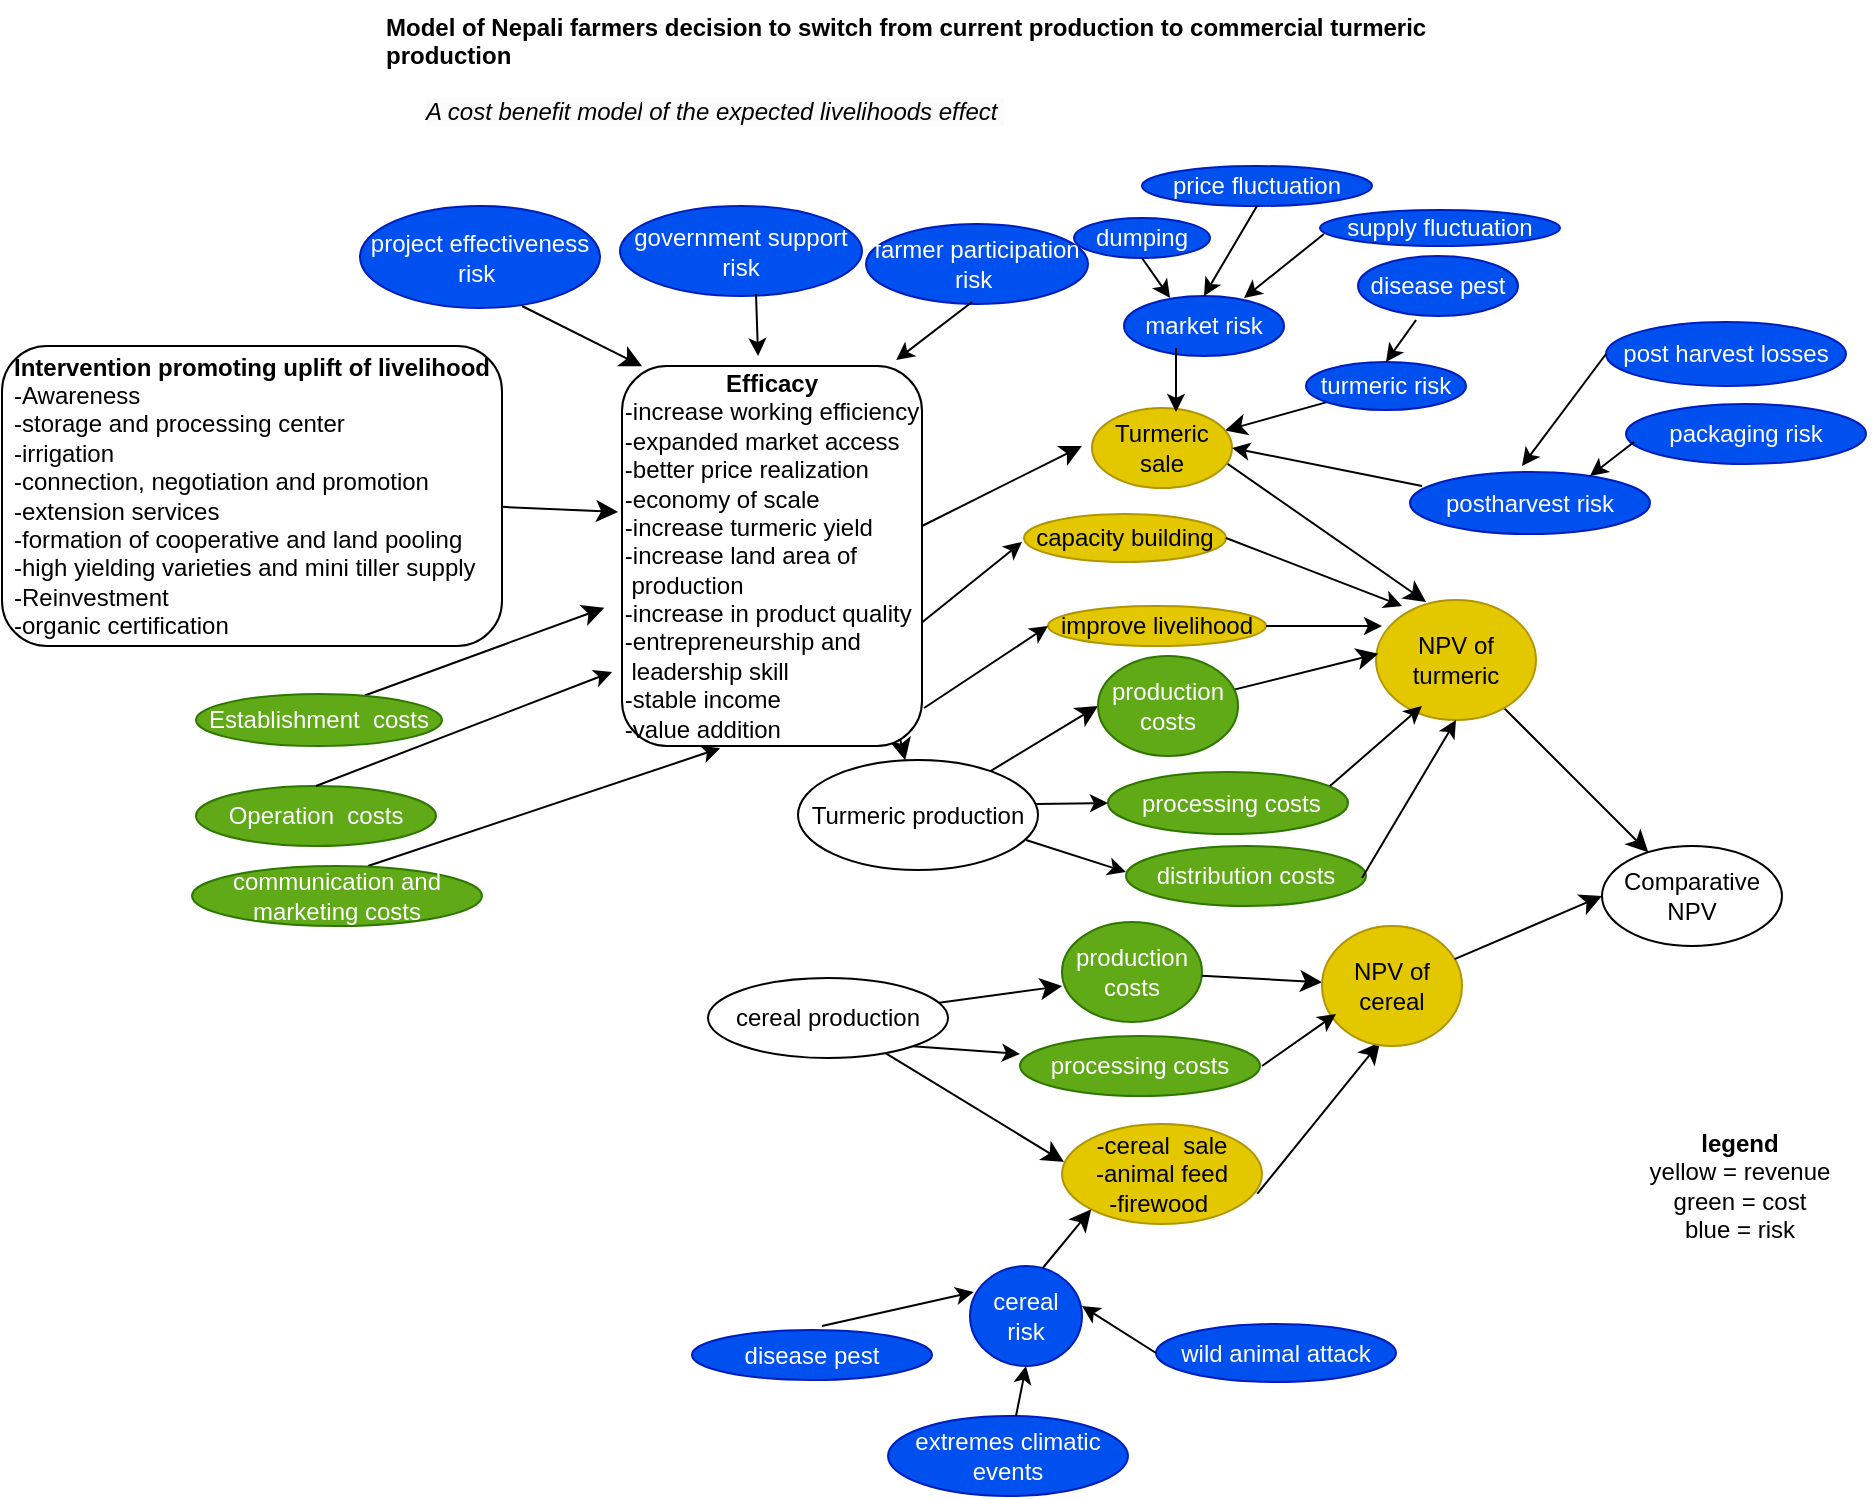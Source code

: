 <mxfile version="22.1.5" type="github">
  <diagram name="Page-1" id="2a216829-ef6e-dabb-86c1-c78162f3ba2b">
    <mxGraphModel dx="954" dy="544" grid="1" gridSize="10" guides="1" tooltips="1" connect="1" arrows="1" fold="1" page="1" pageScale="1" pageWidth="850" pageHeight="1100" background="none" math="0" shadow="0">
      <root>
        <mxCell id="0" />
        <mxCell id="1" parent="0" />
        <mxCell id="vRBI4vWx7eo8pq1-qWPK-19" style="edgeStyle=none;curved=1;rounded=0;orthogonalLoop=1;jettySize=auto;html=1;entryX=0.01;entryY=0.38;entryDx=0;entryDy=0;fontSize=12;startSize=8;endSize=8;strokeWidth=1;entryPerimeter=0;" parent="1" source="vRBI4vWx7eo8pq1-qWPK-1" target="vRBI4vWx7eo8pq1-qWPK-9" edge="1">
          <mxGeometry relative="1" as="geometry" />
        </mxCell>
        <mxCell id="vRBI4vWx7eo8pq1-qWPK-1" value="cereal production" style="ellipse;whiteSpace=wrap;html=1;fontSize=12;strokeWidth=1;" parent="1" vertex="1">
          <mxGeometry x="1113" y="506" width="120" height="40" as="geometry" />
        </mxCell>
        <mxCell id="vRBI4vWx7eo8pq1-qWPK-2" value="Model of Nepali farmers decision to switch from current production to commercial turmeric production" style="text;whiteSpace=wrap;fontSize=12;fontStyle=1;strokeWidth=1;" parent="1" vertex="1">
          <mxGeometry x="950" y="17" width="560" height="60" as="geometry" />
        </mxCell>
        <mxCell id="vRBI4vWx7eo8pq1-qWPK-3" value="&lt;span style=&quot;color: rgb(0, 0, 0); font-family: Helvetica; font-size: 12px; font-style: italic; font-variant-ligatures: normal; font-variant-caps: normal; letter-spacing: normal; orphans: 2; text-align: left; text-indent: 0px; text-transform: none; widows: 2; word-spacing: 0px; -webkit-text-stroke-width: 0px; background-color: rgb(251, 251, 251); text-decoration-thickness: initial; float: none; display: inline !important;&quot;&gt;A cost benefit model&lt;/span&gt;&lt;span style=&quot;color: rgb(0, 0, 0); font-family: Helvetica; font-size: 12px; font-style: italic; font-variant-ligatures: normal; font-variant-caps: normal; letter-spacing: normal; orphans: 2; text-align: left; text-indent: 0px; text-transform: none; widows: 2; word-spacing: 0px; -webkit-text-stroke-width: 0px; background-color: rgb(251, 251, 251); text-decoration-thickness: initial; float: none; display: inline !important;&quot;&gt;&amp;nbsp;of the expected livelihoods effect&amp;nbsp;&lt;/span&gt;" style="text;whiteSpace=wrap;html=1;fontSize=12;fontStyle=0;strokeWidth=1;" parent="1" vertex="1">
          <mxGeometry x="970" y="59" width="450" height="40" as="geometry" />
        </mxCell>
        <mxCell id="vRBI4vWx7eo8pq1-qWPK-20" style="edgeStyle=none;curved=1;rounded=0;orthogonalLoop=1;jettySize=auto;html=1;fontSize=12;startSize=8;endSize=8;strokeWidth=1;exitX=1;exitY=0.5;exitDx=0;exitDy=0;" parent="1" edge="1">
          <mxGeometry relative="1" as="geometry">
            <mxPoint x="1220" y="280" as="sourcePoint" />
            <mxPoint x="1300" y="240" as="targetPoint" />
          </mxGeometry>
        </mxCell>
        <mxCell id="vRBI4vWx7eo8pq1-qWPK-27" style="edgeStyle=none;curved=1;rounded=0;orthogonalLoop=1;jettySize=auto;html=1;entryX=0;entryY=0.5;entryDx=0;entryDy=0;fontSize=12;startSize=8;endSize=8;strokeWidth=1;" parent="1" source="vRBI4vWx7eo8pq1-qWPK-4" target="vRBI4vWx7eo8pq1-qWPK-10" edge="1">
          <mxGeometry relative="1" as="geometry" />
        </mxCell>
        <mxCell id="vRBI4vWx7eo8pq1-qWPK-4" value="Turmeric production" style="ellipse;whiteSpace=wrap;html=1;fontSize=12;strokeWidth=1;" parent="1" vertex="1">
          <mxGeometry x="1158" y="397" width="120" height="55" as="geometry" />
        </mxCell>
        <mxCell id="vRBI4vWx7eo8pq1-qWPK-30" style="edgeStyle=none;curved=1;rounded=0;orthogonalLoop=1;jettySize=auto;html=1;fontSize=12;startSize=8;endSize=8;strokeWidth=1;" parent="1" source="vRBI4vWx7eo8pq1-qWPK-5" target="vRBI4vWx7eo8pq1-qWPK-28" edge="1">
          <mxGeometry relative="1" as="geometry" />
        </mxCell>
        <mxCell id="vRBI4vWx7eo8pq1-qWPK-5" value="NPV of turmeric" style="ellipse;whiteSpace=wrap;html=1;fontSize=12;strokeWidth=1;fillColor=#e3c800;fontColor=#000000;strokeColor=#B09500;" parent="1" vertex="1">
          <mxGeometry x="1447" y="317" width="80" height="60" as="geometry" />
        </mxCell>
        <mxCell id="vRBI4vWx7eo8pq1-qWPK-6" value="production&lt;br&gt;costs" style="ellipse;whiteSpace=wrap;html=1;fontSize=12;strokeWidth=1;labelBackgroundColor=none;fillColor=#60a917;fontColor=#ffffff;strokeColor=#2D7600;" parent="1" vertex="1">
          <mxGeometry x="1290" y="478" width="70" height="50" as="geometry" />
        </mxCell>
        <mxCell id="vRBI4vWx7eo8pq1-qWPK-21" style="edgeStyle=none;curved=1;rounded=0;orthogonalLoop=1;jettySize=auto;html=1;fontSize=12;startSize=8;endSize=8;entryX=-0.012;entryY=0.456;entryDx=0;entryDy=0;strokeWidth=1;entryPerimeter=0;" parent="1" source="3mBVgCStBCej63vjiRxV-12" edge="1">
          <mxGeometry relative="1" as="geometry">
            <mxPoint x="1014" y="274" as="sourcePoint" />
            <mxPoint x="1068.08" y="272.96" as="targetPoint" />
          </mxGeometry>
        </mxCell>
        <mxCell id="vRBI4vWx7eo8pq1-qWPK-8" value="cereal risk" style="ellipse;whiteSpace=wrap;html=1;fontSize=12;strokeWidth=1;labelBackgroundColor=none;fillColor=#0050ef;fontColor=#ffffff;strokeColor=#001DBC;" parent="1" vertex="1">
          <mxGeometry x="1244" y="650" width="56" height="50" as="geometry" />
        </mxCell>
        <mxCell id="vRBI4vWx7eo8pq1-qWPK-24" style="edgeStyle=none;curved=1;rounded=0;orthogonalLoop=1;jettySize=auto;html=1;fontSize=12;startSize=8;endSize=8;entryX=0.386;entryY=0.967;entryDx=0;entryDy=0;strokeWidth=1;entryPerimeter=0;" parent="1" edge="1">
          <mxGeometry relative="1" as="geometry">
            <mxPoint x="1387.578" y="613.996" as="sourcePoint" />
            <mxPoint x="1449.02" y="538.02" as="targetPoint" />
          </mxGeometry>
        </mxCell>
        <mxCell id="vRBI4vWx7eo8pq1-qWPK-9" value="-cereal &amp;nbsp;sale&lt;br&gt;-animal feed&lt;br&gt;-firewood&amp;nbsp;" style="ellipse;whiteSpace=wrap;html=1;fontSize=12;strokeWidth=1;labelBorderColor=none;labelBackgroundColor=none;fillColor=#e3c800;fontColor=#000000;strokeColor=#B09500;" parent="1" vertex="1">
          <mxGeometry x="1290" y="579" width="100" height="50" as="geometry" />
        </mxCell>
        <mxCell id="vRBI4vWx7eo8pq1-qWPK-16" style="edgeStyle=none;curved=1;rounded=0;orthogonalLoop=1;jettySize=auto;html=1;fontSize=12;startSize=8;endSize=8;entryX=0.015;entryY=0.447;entryDx=0;entryDy=0;entryPerimeter=0;strokeWidth=1;" parent="1" source="vRBI4vWx7eo8pq1-qWPK-10" target="vRBI4vWx7eo8pq1-qWPK-5" edge="1">
          <mxGeometry relative="1" as="geometry" />
        </mxCell>
        <mxCell id="vRBI4vWx7eo8pq1-qWPK-10" value="production costs" style="ellipse;whiteSpace=wrap;html=1;fontSize=12;strokeWidth=1;labelBackgroundColor=none;fillColor=#60a917;fontColor=#ffffff;strokeColor=#2D7600;" parent="1" vertex="1">
          <mxGeometry x="1308" y="345" width="70" height="50" as="geometry" />
        </mxCell>
        <mxCell id="vRBI4vWx7eo8pq1-qWPK-15" style="edgeStyle=none;curved=1;rounded=0;orthogonalLoop=1;jettySize=auto;html=1;fontSize=12;startSize=8;endSize=8;strokeWidth=1;" parent="1" source="vRBI4vWx7eo8pq1-qWPK-11" target="vRBI4vWx7eo8pq1-qWPK-12" edge="1">
          <mxGeometry relative="1" as="geometry" />
        </mxCell>
        <mxCell id="vRBI4vWx7eo8pq1-qWPK-11" value="turmeric risk" style="ellipse;whiteSpace=wrap;html=1;fontSize=12;strokeWidth=1;labelBackgroundColor=none;fillColor=#0050ef;fontColor=#ffffff;strokeColor=#001DBC;" parent="1" vertex="1">
          <mxGeometry x="1412" y="198" width="80" height="24" as="geometry" />
        </mxCell>
        <mxCell id="vRBI4vWx7eo8pq1-qWPK-23" style="edgeStyle=none;curved=1;rounded=0;orthogonalLoop=1;jettySize=auto;html=1;entryX=0.313;entryY=0.017;entryDx=0;entryDy=0;fontSize=12;startSize=8;endSize=8;strokeWidth=1;entryPerimeter=0;" parent="1" target="vRBI4vWx7eo8pq1-qWPK-5" edge="1">
          <mxGeometry relative="1" as="geometry">
            <Array as="points" />
            <mxPoint x="1360" y="240" as="sourcePoint" />
            <mxPoint x="1445" y="361" as="targetPoint" />
          </mxGeometry>
        </mxCell>
        <mxCell id="vRBI4vWx7eo8pq1-qWPK-12" value="&lt;font style=&quot;font-size: 12px;&quot;&gt;Turmeric sale&lt;/font&gt;" style="ellipse;whiteSpace=wrap;html=1;fontSize=12;strokeWidth=1;labelBackgroundColor=none;fillColor=#e3c800;fontColor=#000000;strokeColor=#B09500;" parent="1" vertex="1">
          <mxGeometry x="1305" y="221" width="70" height="40" as="geometry" />
        </mxCell>
        <mxCell id="vRBI4vWx7eo8pq1-qWPK-13" value="" style="endArrow=classic;html=1;rounded=0;fontSize=12;startSize=8;endSize=8;curved=1;exitX=0.65;exitY=0.02;exitDx=0;exitDy=0;entryX=0;entryY=1;entryDx=0;entryDy=0;strokeWidth=1;exitPerimeter=0;" parent="1" source="vRBI4vWx7eo8pq1-qWPK-8" target="vRBI4vWx7eo8pq1-qWPK-9" edge="1">
          <mxGeometry width="50" height="50" relative="1" as="geometry">
            <mxPoint x="1320" y="460" as="sourcePoint" />
            <mxPoint x="1370" y="410" as="targetPoint" />
          </mxGeometry>
        </mxCell>
        <mxCell id="vRBI4vWx7eo8pq1-qWPK-17" style="edgeStyle=none;curved=1;rounded=0;orthogonalLoop=1;jettySize=auto;html=1;entryX=0;entryY=0.5;entryDx=0;entryDy=0;fontSize=12;startSize=8;endSize=8;strokeWidth=1;" parent="1" source="vRBI4vWx7eo8pq1-qWPK-4" target="vRBI4vWx7eo8pq1-qWPK-4" edge="1">
          <mxGeometry relative="1" as="geometry" />
        </mxCell>
        <mxCell id="vRBI4vWx7eo8pq1-qWPK-25" style="edgeStyle=none;curved=1;rounded=0;orthogonalLoop=1;jettySize=auto;html=1;fontSize=12;startSize=8;endSize=8;strokeWidth=1;" parent="1" source="vRBI4vWx7eo8pq1-qWPK-1" edge="1">
          <mxGeometry relative="1" as="geometry">
            <mxPoint x="1290" y="510" as="targetPoint" />
          </mxGeometry>
        </mxCell>
        <mxCell id="vRBI4vWx7eo8pq1-qWPK-26" style="edgeStyle=none;curved=1;rounded=0;orthogonalLoop=1;jettySize=auto;html=1;fontSize=12;startSize=8;endSize=8;strokeWidth=1;" parent="1" source="vRBI4vWx7eo8pq1-qWPK-6" target="vRBI4vWx7eo8pq1-qWPK-29" edge="1">
          <mxGeometry relative="1" as="geometry" />
        </mxCell>
        <mxCell id="vRBI4vWx7eo8pq1-qWPK-28" value="Comparative NPV" style="ellipse;whiteSpace=wrap;html=1;fontSize=12;strokeWidth=1;" parent="1" vertex="1">
          <mxGeometry x="1560" y="440" width="90" height="50" as="geometry" />
        </mxCell>
        <mxCell id="vRBI4vWx7eo8pq1-qWPK-29" value="NPV of cereal" style="ellipse;whiteSpace=wrap;html=1;fontSize=12;strokeWidth=1;fillColor=#e3c800;fontColor=#000000;strokeColor=#B09500;" parent="1" vertex="1">
          <mxGeometry x="1420" y="480" width="70" height="60" as="geometry" />
        </mxCell>
        <mxCell id="vRBI4vWx7eo8pq1-qWPK-31" style="edgeStyle=none;curved=1;rounded=0;orthogonalLoop=1;jettySize=auto;html=1;entryX=0;entryY=0.5;entryDx=0;entryDy=0;fontSize=12;startSize=8;endSize=8;strokeWidth=1;" parent="1" source="vRBI4vWx7eo8pq1-qWPK-29" target="vRBI4vWx7eo8pq1-qWPK-28" edge="1">
          <mxGeometry relative="1" as="geometry" />
        </mxCell>
        <mxCell id="vRBI4vWx7eo8pq1-qWPK-36" style="edgeStyle=none;curved=1;rounded=0;orthogonalLoop=1;jettySize=auto;html=1;fontSize=12;startSize=8;endSize=8;exitX=0.686;exitY=0.028;exitDx=0;exitDy=0;exitPerimeter=0;entryX=0.092;entryY=0.85;entryDx=0;entryDy=0;entryPerimeter=0;strokeWidth=1;" parent="1" source="vRBI4vWx7eo8pq1-qWPK-32" edge="1">
          <mxGeometry relative="1" as="geometry">
            <mxPoint x="1069.595" y="396.069" as="sourcePoint" />
            <mxPoint x="1061.16" y="320.9" as="targetPoint" />
          </mxGeometry>
        </mxCell>
        <mxCell id="vRBI4vWx7eo8pq1-qWPK-32" value="Establishment &amp;nbsp;costs" style="ellipse;whiteSpace=wrap;html=1;fontSize=12;strokeWidth=1;labelBackgroundColor=none;fillColor=#60a917;fontColor=#ffffff;strokeColor=#2D7600;" parent="1" vertex="1">
          <mxGeometry x="857" y="364" width="123" height="26" as="geometry" />
        </mxCell>
        <mxCell id="vRBI4vWx7eo8pq1-qWPK-35" style="edgeStyle=none;curved=1;rounded=0;orthogonalLoop=1;jettySize=auto;html=1;fontSize=12;startSize=8;endSize=8;strokeWidth=1;entryX=0.044;entryY=-0.012;entryDx=0;entryDy=0;entryPerimeter=0;" parent="1" edge="1">
          <mxGeometry relative="1" as="geometry">
            <mxPoint x="1080.04" y="200.08" as="targetPoint" />
            <mxPoint x="1020" y="170" as="sourcePoint" />
            <Array as="points" />
          </mxGeometry>
        </mxCell>
        <mxCell id="vRBI4vWx7eo8pq1-qWPK-33" value="&lt;font style=&quot;font-size: 12px;&quot;&gt;project effectiveness risk&amp;nbsp;&lt;/font&gt;" style="ellipse;whiteSpace=wrap;html=1;fontSize=12;strokeWidth=1;labelBackgroundColor=none;fillColor=#0050ef;fontColor=#ffffff;strokeColor=#001DBC;" parent="1" vertex="1">
          <mxGeometry x="939" y="120" width="120" height="51" as="geometry" />
        </mxCell>
        <mxCell id="vRBI4vWx7eo8pq1-qWPK-37" style="edgeStyle=none;curved=1;rounded=0;orthogonalLoop=1;jettySize=auto;html=1;fontSize=12;startSize=8;endSize=8;strokeWidth=1;" parent="1" target="vRBI4vWx7eo8pq1-qWPK-4" edge="1">
          <mxGeometry relative="1" as="geometry">
            <mxPoint x="1197.621" y="338.517" as="sourcePoint" />
          </mxGeometry>
        </mxCell>
        <mxCell id="uogwHpAnP_BisiqHKify-1" value="government support risk" style="ellipse;whiteSpace=wrap;html=1;strokeWidth=1;fontSize=12;labelBackgroundColor=none;fillColor=#0050ef;fontColor=#ffffff;strokeColor=#001DBC;" parent="1" vertex="1">
          <mxGeometry x="1069" y="120" width="121" height="45" as="geometry" />
        </mxCell>
        <mxCell id="uogwHpAnP_BisiqHKify-2" value="farmer participation risk&amp;nbsp;" style="ellipse;whiteSpace=wrap;html=1;strokeWidth=1;fontSize=12;labelBackgroundColor=none;fillColor=#0050ef;fontColor=#ffffff;strokeColor=#001DBC;" parent="1" vertex="1">
          <mxGeometry x="1192" y="129" width="111" height="40" as="geometry" />
        </mxCell>
        <mxCell id="uogwHpAnP_BisiqHKify-8" value="" style="endArrow=classic;html=1;rounded=0;strokeWidth=1;fontSize=12;entryX=0.888;entryY=-0.006;entryDx=0;entryDy=0;entryPerimeter=0;" parent="1" edge="1">
          <mxGeometry width="50" height="50" relative="1" as="geometry">
            <mxPoint x="1245" y="168" as="sourcePoint" />
            <mxPoint x="1207.08" y="197.04" as="targetPoint" />
          </mxGeometry>
        </mxCell>
        <mxCell id="uogwHpAnP_BisiqHKify-9" value="" style="endArrow=classic;html=1;rounded=0;exitX=0.45;exitY=1;exitDx=0;exitDy=0;exitPerimeter=0;strokeWidth=1;fontSize=12;entryX=0.319;entryY=-0.006;entryDx=0;entryDy=0;entryPerimeter=0;" parent="1" edge="1">
          <mxGeometry width="50" height="50" relative="1" as="geometry">
            <mxPoint x="1137" y="164" as="sourcePoint" />
            <mxPoint x="1138.04" y="195.04" as="targetPoint" />
          </mxGeometry>
        </mxCell>
        <mxCell id="uogwHpAnP_BisiqHKify-11" value="Operation &amp;nbsp;costs" style="ellipse;whiteSpace=wrap;html=1;strokeWidth=1;fontSize=12;labelBackgroundColor=none;fillColor=#60a917;fontColor=#ffffff;strokeColor=#2D7600;" parent="1" vertex="1">
          <mxGeometry x="857" y="410" width="120" height="30" as="geometry" />
        </mxCell>
        <mxCell id="uogwHpAnP_BisiqHKify-12" value="" style="endArrow=classic;html=1;rounded=0;entryX=-0.031;entryY=0.956;entryDx=0;entryDy=0;exitX=0.5;exitY=0;exitDx=0;exitDy=0;entryPerimeter=0;strokeWidth=1;fontSize=12;" parent="1" source="uogwHpAnP_BisiqHKify-11" edge="1">
          <mxGeometry width="50" height="50" relative="1" as="geometry">
            <mxPoint x="929" y="415" as="sourcePoint" />
            <mxPoint x="1065.04" y="352.96" as="targetPoint" />
          </mxGeometry>
        </mxCell>
        <mxCell id="uogwHpAnP_BisiqHKify-15" value="&lt;b&gt;legend&lt;/b&gt;&lt;br&gt;yellow = revenue&lt;br&gt;green = cost&lt;br&gt;blue = risk" style="text;html=1;strokeColor=none;fillColor=none;align=center;verticalAlign=middle;whiteSpace=wrap;rounded=0;" parent="1" vertex="1">
          <mxGeometry x="1564" y="570" width="130" height="80" as="geometry" />
        </mxCell>
        <mxCell id="uogwHpAnP_BisiqHKify-18" value="capacity building" style="ellipse;whiteSpace=wrap;html=1;labelBackgroundColor=none;fillColor=#e3c800;fontColor=#000000;strokeColor=#B09500;" parent="1" vertex="1">
          <mxGeometry x="1271" y="274" width="101" height="24" as="geometry" />
        </mxCell>
        <mxCell id="jcfnbemzlC5SRqMQ-uL4-1" value="" style="endArrow=classic;html=1;rounded=0;exitX=0.607;exitY=0;exitDx=0;exitDy=0;exitPerimeter=0;entryX=0.327;entryY=1.006;entryDx=0;entryDy=0;entryPerimeter=0;" parent="1" source="jcfnbemzlC5SRqMQ-uL4-3" target="I3U8tqW1mATDwWrFV4v6-10" edge="1">
          <mxGeometry width="50" height="50" relative="1" as="geometry">
            <mxPoint x="1124" y="377" as="sourcePoint" />
            <mxPoint x="1129.04" y="362.08" as="targetPoint" />
          </mxGeometry>
        </mxCell>
        <mxCell id="jcfnbemzlC5SRqMQ-uL4-3" value="communication and marketing costs" style="ellipse;whiteSpace=wrap;html=1;fillColor=#60a917;fontColor=#ffffff;strokeColor=#2D7600;" parent="1" vertex="1">
          <mxGeometry x="855" y="450" width="145" height="30" as="geometry" />
        </mxCell>
        <mxCell id="jcfnbemzlC5SRqMQ-uL4-4" value="post harvest losses" style="ellipse;whiteSpace=wrap;html=1;fillColor=#0050ef;fontColor=#ffffff;strokeColor=#001DBC;" parent="1" vertex="1">
          <mxGeometry x="1562" y="178" width="120" height="32" as="geometry" />
        </mxCell>
        <mxCell id="jcfnbemzlC5SRqMQ-uL4-5" value="" style="endArrow=classic;html=1;rounded=0;entryX=1;entryY=0.5;entryDx=0;entryDy=0;" parent="1" target="vRBI4vWx7eo8pq1-qWPK-12" edge="1">
          <mxGeometry width="50" height="50" relative="1" as="geometry">
            <mxPoint x="1470" y="260" as="sourcePoint" />
            <mxPoint x="1500" y="240" as="targetPoint" />
          </mxGeometry>
        </mxCell>
        <mxCell id="3mBVgCStBCej63vjiRxV-3" value="improve livelihood" style="ellipse;whiteSpace=wrap;html=1;fillColor=#e3c800;fontColor=#000000;strokeColor=#B09500;" parent="1" vertex="1">
          <mxGeometry x="1283" y="320" width="109" height="20" as="geometry" />
        </mxCell>
        <mxCell id="3mBVgCStBCej63vjiRxV-6" value="" style="endArrow=classic;html=1;rounded=0;entryX=0;entryY=0.5;entryDx=0;entryDy=0;exitX=1.007;exitY=0.9;exitDx=0;exitDy=0;exitPerimeter=0;" parent="1" source="I3U8tqW1mATDwWrFV4v6-10" target="3mBVgCStBCej63vjiRxV-3" edge="1">
          <mxGeometry width="50" height="50" relative="1" as="geometry">
            <mxPoint x="1230" y="350" as="sourcePoint" />
            <mxPoint x="1230" y="310" as="targetPoint" />
          </mxGeometry>
        </mxCell>
        <mxCell id="3mBVgCStBCej63vjiRxV-8" value="" style="endArrow=classic;html=1;rounded=0;entryX=0;entryY=0.5;entryDx=0;entryDy=0;" parent="1" edge="1">
          <mxGeometry width="50" height="50" relative="1" as="geometry">
            <mxPoint x="1219" y="329" as="sourcePoint" />
            <mxPoint x="1270" y="288" as="targetPoint" />
          </mxGeometry>
        </mxCell>
        <mxCell id="3mBVgCStBCej63vjiRxV-9" value="" style="endArrow=classic;html=1;rounded=0;exitX=1;exitY=0.5;exitDx=0;exitDy=0;" parent="1" source="3mBVgCStBCej63vjiRxV-3" edge="1">
          <mxGeometry width="50" height="50" relative="1" as="geometry">
            <mxPoint x="1381" y="359" as="sourcePoint" />
            <mxPoint x="1450" y="330" as="targetPoint" />
          </mxGeometry>
        </mxCell>
        <mxCell id="3mBVgCStBCej63vjiRxV-10" value="" style="endArrow=classic;html=1;rounded=0;exitX=1;exitY=0.5;exitDx=0;exitDy=0;entryX=0.163;entryY=0.05;entryDx=0;entryDy=0;entryPerimeter=0;" parent="1" source="uogwHpAnP_BisiqHKify-18" target="vRBI4vWx7eo8pq1-qWPK-5" edge="1">
          <mxGeometry width="50" height="50" relative="1" as="geometry">
            <mxPoint x="1402" y="307" as="sourcePoint" />
            <mxPoint x="1452" y="257" as="targetPoint" />
          </mxGeometry>
        </mxCell>
        <mxCell id="3mBVgCStBCej63vjiRxV-12" value="&lt;b&gt;Intervention promoting uplift of livelihood&lt;/b&gt;&lt;br&gt;&lt;div style=&quot;text-align: justify;&quot;&gt;-Awareness&lt;/div&gt;&lt;div style=&quot;text-align: justify;&quot;&gt;-storage and processing center&lt;/div&gt;&lt;div style=&quot;text-align: justify;&quot;&gt;-irrigation&lt;/div&gt;&lt;div style=&quot;text-align: justify;&quot;&gt;-connection, negotiation and promotion&lt;/div&gt;&lt;div style=&quot;text-align: justify;&quot;&gt;-extension services&lt;/div&gt;&lt;div style=&quot;text-align: justify;&quot;&gt;-formation of cooperative and land pooling&amp;nbsp;&lt;/div&gt;&lt;div style=&quot;text-align: justify;&quot;&gt;-high yielding varieties and mini tiller supply&lt;/div&gt;&lt;div style=&quot;text-align: justify;&quot;&gt;-Reinvestment&lt;/div&gt;&lt;div style=&quot;text-align: justify;&quot;&gt;-organic certification&lt;/div&gt;" style="rounded=1;whiteSpace=wrap;html=1;" parent="1" vertex="1">
          <mxGeometry x="760" y="190" width="250" height="150" as="geometry" />
        </mxCell>
        <mxCell id="I3U8tqW1mATDwWrFV4v6-3" value="market risk" style="ellipse;whiteSpace=wrap;html=1;labelBackgroundColor=none;fillColor=#0050ef;fontColor=#ffffff;strokeColor=#001DBC;" parent="1" vertex="1">
          <mxGeometry x="1321" y="165" width="80" height="30" as="geometry" />
        </mxCell>
        <mxCell id="I3U8tqW1mATDwWrFV4v6-4" value="" style="endArrow=classic;html=1;rounded=0;entryX=0.743;entryY=0.05;entryDx=0;entryDy=0;entryPerimeter=0;" parent="1" edge="1">
          <mxGeometry width="50" height="50" relative="1" as="geometry">
            <mxPoint x="1347" y="191" as="sourcePoint" />
            <mxPoint x="1347.01" y="223" as="targetPoint" />
          </mxGeometry>
        </mxCell>
        <mxCell id="I3U8tqW1mATDwWrFV4v6-7" value="processing costs" style="ellipse;whiteSpace=wrap;html=1;fillColor=#60a917;fontColor=#ffffff;strokeColor=#2D7600;" parent="1" vertex="1">
          <mxGeometry x="1269" y="535" width="120" height="30" as="geometry" />
        </mxCell>
        <mxCell id="I3U8tqW1mATDwWrFV4v6-8" value="distribution costs" style="ellipse;whiteSpace=wrap;html=1;fillColor=#60a917;fontColor=#ffffff;strokeColor=#2D7600;" parent="1" vertex="1">
          <mxGeometry x="1322" y="440" width="120" height="30" as="geometry" />
        </mxCell>
        <mxCell id="I3U8tqW1mATDwWrFV4v6-9" value="&amp;nbsp;processing costs" style="ellipse;whiteSpace=wrap;html=1;fillColor=#60a917;fontColor=#ffffff;strokeColor=#2D7600;" parent="1" vertex="1">
          <mxGeometry x="1313" y="403" width="120" height="31" as="geometry" />
        </mxCell>
        <mxCell id="I3U8tqW1mATDwWrFV4v6-10" value="&lt;b style=&quot;border-color: var(--border-color); caret-color: rgb(0, 0, 0); color: rgb(0, 0, 0); font-family: Helvetica; font-size: 12px; font-style: normal; font-variant-caps: normal; letter-spacing: normal; text-align: center; text-indent: 0px; text-transform: none; word-spacing: 0px; -webkit-text-stroke-width: 0px; text-decoration: none;&quot;&gt;Efficacy&lt;/b&gt;&lt;br style=&quot;border-color: var(--border-color); caret-color: rgb(0, 0, 0); color: rgb(0, 0, 0); font-family: Helvetica; font-size: 12px; font-style: normal; font-variant-caps: normal; font-weight: 400; letter-spacing: normal; text-align: center; text-indent: 0px; text-transform: none; word-spacing: 0px; -webkit-text-stroke-width: 0px; text-decoration: none;&quot;&gt;&lt;div style=&quot;border-color: var(--border-color); caret-color: rgb(0, 0, 0); color: rgb(0, 0, 0); font-family: Helvetica; font-size: 12px; font-style: normal; font-variant-caps: normal; font-weight: 400; letter-spacing: normal; text-indent: 0px; text-transform: none; word-spacing: 0px; -webkit-text-stroke-width: 0px; text-decoration: none; text-align: justify;&quot;&gt;-increase working efficiency&lt;/div&gt;&lt;div style=&quot;border-color: var(--border-color); caret-color: rgb(0, 0, 0); color: rgb(0, 0, 0); font-family: Helvetica; font-size: 12px; font-style: normal; font-variant-caps: normal; font-weight: 400; letter-spacing: normal; text-indent: 0px; text-transform: none; word-spacing: 0px; -webkit-text-stroke-width: 0px; text-decoration: none; text-align: justify;&quot;&gt;-expanded market access&lt;/div&gt;&lt;div style=&quot;border-color: var(--border-color); caret-color: rgb(0, 0, 0); color: rgb(0, 0, 0); font-family: Helvetica; font-size: 12px; font-style: normal; font-variant-caps: normal; font-weight: 400; letter-spacing: normal; text-indent: 0px; text-transform: none; word-spacing: 0px; -webkit-text-stroke-width: 0px; text-decoration: none; text-align: justify;&quot;&gt;-better price realization&lt;/div&gt;&lt;div style=&quot;border-color: var(--border-color); caret-color: rgb(0, 0, 0); color: rgb(0, 0, 0); font-family: Helvetica; font-size: 12px; font-style: normal; font-variant-caps: normal; font-weight: 400; letter-spacing: normal; text-indent: 0px; text-transform: none; word-spacing: 0px; -webkit-text-stroke-width: 0px; text-decoration: none; text-align: justify;&quot;&gt;-economy of scale&lt;/div&gt;&lt;div style=&quot;border-color: var(--border-color); caret-color: rgb(0, 0, 0); color: rgb(0, 0, 0); font-family: Helvetica; font-size: 12px; font-style: normal; font-variant-caps: normal; font-weight: 400; letter-spacing: normal; text-indent: 0px; text-transform: none; word-spacing: 0px; -webkit-text-stroke-width: 0px; text-decoration: none; text-align: justify;&quot;&gt;-increase turmeric yield&amp;nbsp;&lt;/div&gt;&lt;div style=&quot;border-color: var(--border-color); caret-color: rgb(0, 0, 0); color: rgb(0, 0, 0); font-family: Helvetica; font-size: 12px; font-style: normal; font-variant-caps: normal; font-weight: 400; letter-spacing: normal; text-indent: 0px; text-transform: none; word-spacing: 0px; -webkit-text-stroke-width: 0px; text-decoration: none; text-align: justify;&quot;&gt;-increase land area of&lt;/div&gt;&lt;div style=&quot;border-color: var(--border-color); caret-color: rgb(0, 0, 0); color: rgb(0, 0, 0); font-family: Helvetica; font-size: 12px; font-style: normal; font-variant-caps: normal; font-weight: 400; letter-spacing: normal; text-indent: 0px; text-transform: none; word-spacing: 0px; -webkit-text-stroke-width: 0px; text-decoration: none; text-align: justify;&quot;&gt;&amp;nbsp;production&lt;/div&gt;&lt;div style=&quot;border-color: var(--border-color); caret-color: rgb(0, 0, 0); color: rgb(0, 0, 0); font-family: Helvetica; font-size: 12px; font-style: normal; font-variant-caps: normal; font-weight: 400; letter-spacing: normal; text-indent: 0px; text-transform: none; word-spacing: 0px; -webkit-text-stroke-width: 0px; text-decoration: none; text-align: justify;&quot;&gt;-increase in product quality&lt;/div&gt;&lt;div style=&quot;border-color: var(--border-color); caret-color: rgb(0, 0, 0); color: rgb(0, 0, 0); font-family: Helvetica; font-size: 12px; font-style: normal; font-variant-caps: normal; font-weight: 400; letter-spacing: normal; text-indent: 0px; text-transform: none; word-spacing: 0px; -webkit-text-stroke-width: 0px; text-decoration: none; text-align: justify;&quot;&gt;-entrepreneurship and&lt;/div&gt;&lt;div style=&quot;border-color: var(--border-color); caret-color: rgb(0, 0, 0); color: rgb(0, 0, 0); font-family: Helvetica; font-size: 12px; font-style: normal; font-variant-caps: normal; font-weight: 400; letter-spacing: normal; text-indent: 0px; text-transform: none; word-spacing: 0px; -webkit-text-stroke-width: 0px; text-decoration: none; text-align: justify;&quot;&gt;&amp;nbsp;leadership skill&lt;/div&gt;&lt;div style=&quot;border-color: var(--border-color); caret-color: rgb(0, 0, 0); color: rgb(0, 0, 0); font-family: Helvetica; font-size: 12px; font-style: normal; font-variant-caps: normal; font-weight: 400; letter-spacing: normal; text-indent: 0px; text-transform: none; word-spacing: 0px; -webkit-text-stroke-width: 0px; text-decoration: none; text-align: justify;&quot;&gt;-stable income&lt;/div&gt;&lt;div style=&quot;border-color: var(--border-color); caret-color: rgb(0, 0, 0); color: rgb(0, 0, 0); font-family: Helvetica; font-size: 12px; font-style: normal; font-variant-caps: normal; font-weight: 400; letter-spacing: normal; text-indent: 0px; text-transform: none; word-spacing: 0px; -webkit-text-stroke-width: 0px; text-decoration: none; text-align: justify;&quot;&gt;-value addition&lt;/div&gt;" style="rounded=1;whiteSpace=wrap;html=1;" parent="1" vertex="1">
          <mxGeometry x="1070" y="200" width="150" height="190" as="geometry" />
        </mxCell>
        <mxCell id="I3U8tqW1mATDwWrFV4v6-12" value="" style="endArrow=classic;html=1;rounded=0;entryX=0;entryY=0.5;entryDx=0;entryDy=0;exitX=0.95;exitY=0.764;exitDx=0;exitDy=0;exitPerimeter=0;" parent="1" edge="1">
          <mxGeometry width="50" height="50" relative="1" as="geometry">
            <mxPoint x="1272" y="437.02" as="sourcePoint" />
            <mxPoint x="1322" y="453" as="targetPoint" />
          </mxGeometry>
        </mxCell>
        <mxCell id="I3U8tqW1mATDwWrFV4v6-13" value="" style="endArrow=classic;html=1;rounded=0;" parent="1" edge="1">
          <mxGeometry width="50" height="50" relative="1" as="geometry">
            <mxPoint x="1424" y="410" as="sourcePoint" />
            <mxPoint x="1470" y="370" as="targetPoint" />
          </mxGeometry>
        </mxCell>
        <mxCell id="I3U8tqW1mATDwWrFV4v6-14" value="" style="endArrow=classic;html=1;rounded=0;entryX=0;entryY=0.5;entryDx=0;entryDy=0;exitX=0.992;exitY=0.4;exitDx=0;exitDy=0;exitPerimeter=0;" parent="1" source="vRBI4vWx7eo8pq1-qWPK-4" target="I3U8tqW1mATDwWrFV4v6-9" edge="1">
          <mxGeometry width="50" height="50" relative="1" as="geometry">
            <mxPoint x="1290" y="419" as="sourcePoint" />
            <mxPoint x="1270" y="370" as="targetPoint" />
          </mxGeometry>
        </mxCell>
        <mxCell id="I3U8tqW1mATDwWrFV4v6-17" value="" style="endArrow=classic;html=1;rounded=0;entryX=0.5;entryY=1;entryDx=0;entryDy=0;" parent="1" target="vRBI4vWx7eo8pq1-qWPK-5" edge="1">
          <mxGeometry width="50" height="50" relative="1" as="geometry">
            <mxPoint x="1440" y="456" as="sourcePoint" />
            <mxPoint x="1490" y="406" as="targetPoint" />
          </mxGeometry>
        </mxCell>
        <mxCell id="I3U8tqW1mATDwWrFV4v6-18" value="" style="endArrow=classic;html=1;rounded=0;exitX=1;exitY=1;exitDx=0;exitDy=0;entryX=0;entryY=0.3;entryDx=0;entryDy=0;entryPerimeter=0;" parent="1" source="vRBI4vWx7eo8pq1-qWPK-1" target="I3U8tqW1mATDwWrFV4v6-7" edge="1">
          <mxGeometry width="50" height="50" relative="1" as="geometry">
            <mxPoint x="1220" y="565" as="sourcePoint" />
            <mxPoint x="1270" y="515" as="targetPoint" />
          </mxGeometry>
        </mxCell>
        <mxCell id="I3U8tqW1mATDwWrFV4v6-19" value="" style="endArrow=classic;html=1;rounded=0;" parent="1" edge="1">
          <mxGeometry width="50" height="50" relative="1" as="geometry">
            <mxPoint x="1390" y="550" as="sourcePoint" />
            <mxPoint x="1427" y="524" as="targetPoint" />
          </mxGeometry>
        </mxCell>
        <mxCell id="-MEQbCyRV03Khf3-NIZY-1" value="wild animal attack" style="ellipse;whiteSpace=wrap;html=1;fillColor=#0050ef;fontColor=#ffffff;strokeColor=#001DBC;" parent="1" vertex="1">
          <mxGeometry x="1337" y="679" width="120" height="29" as="geometry" />
        </mxCell>
        <mxCell id="-MEQbCyRV03Khf3-NIZY-2" value="disease pest" style="ellipse;whiteSpace=wrap;html=1;fillColor=#0050ef;fontColor=#ffffff;strokeColor=#001DBC;" parent="1" vertex="1">
          <mxGeometry x="1105" y="682" width="120" height="25" as="geometry" />
        </mxCell>
        <mxCell id="-MEQbCyRV03Khf3-NIZY-3" value="extremes climatic events" style="ellipse;whiteSpace=wrap;html=1;fillColor=#0050ef;fontColor=#ffffff;strokeColor=#001DBC;" parent="1" vertex="1">
          <mxGeometry x="1203" y="725" width="120" height="40" as="geometry" />
        </mxCell>
        <mxCell id="-MEQbCyRV03Khf3-NIZY-4" value="postharvest risk" style="ellipse;whiteSpace=wrap;html=1;fillColor=#0050ef;fontColor=#ffffff;strokeColor=#001DBC;" parent="1" vertex="1">
          <mxGeometry x="1464" y="253" width="120" height="31" as="geometry" />
        </mxCell>
        <mxCell id="-MEQbCyRV03Khf3-NIZY-5" value="packaging risk" style="ellipse;whiteSpace=wrap;html=1;fillColor=#0050ef;fontColor=#ffffff;strokeColor=#001DBC;" parent="1" vertex="1">
          <mxGeometry x="1572" y="219" width="120" height="30" as="geometry" />
        </mxCell>
        <mxCell id="-MEQbCyRV03Khf3-NIZY-6" value="" style="endArrow=classic;html=1;rounded=0;entryX=0.5;entryY=1;entryDx=0;entryDy=0;" parent="1" source="-MEQbCyRV03Khf3-NIZY-3" target="vRBI4vWx7eo8pq1-qWPK-8" edge="1">
          <mxGeometry width="50" height="50" relative="1" as="geometry">
            <mxPoint x="1267.213" y="692.678" as="sourcePoint" />
            <mxPoint x="1270" y="710" as="targetPoint" />
          </mxGeometry>
        </mxCell>
        <mxCell id="-MEQbCyRV03Khf3-NIZY-7" value="" style="endArrow=classic;html=1;rounded=0;exitX=0;exitY=0.5;exitDx=0;exitDy=0;" parent="1" source="-MEQbCyRV03Khf3-NIZY-1" edge="1">
          <mxGeometry width="50" height="50" relative="1" as="geometry">
            <mxPoint x="1300" y="686" as="sourcePoint" />
            <mxPoint x="1300" y="670" as="targetPoint" />
          </mxGeometry>
        </mxCell>
        <mxCell id="-MEQbCyRV03Khf3-NIZY-8" value="" style="endArrow=classic;html=1;rounded=0;entryX=0.033;entryY=0.26;entryDx=0;entryDy=0;entryPerimeter=0;" parent="1" target="vRBI4vWx7eo8pq1-qWPK-8" edge="1">
          <mxGeometry width="50" height="50" relative="1" as="geometry">
            <mxPoint x="1170" y="680" as="sourcePoint" />
            <mxPoint x="1200" y="680" as="targetPoint" />
          </mxGeometry>
        </mxCell>
        <mxCell id="-MEQbCyRV03Khf3-NIZY-9" value="" style="endArrow=classic;html=1;rounded=0;" parent="1" edge="1">
          <mxGeometry width="50" height="50" relative="1" as="geometry">
            <mxPoint x="1576" y="238" as="sourcePoint" />
            <mxPoint x="1554" y="255" as="targetPoint" />
          </mxGeometry>
        </mxCell>
        <mxCell id="-MEQbCyRV03Khf3-NIZY-10" value="" style="endArrow=classic;html=1;rounded=0;exitX=0;exitY=0.5;exitDx=0;exitDy=0;" parent="1" source="jcfnbemzlC5SRqMQ-uL4-4" edge="1">
          <mxGeometry width="50" height="50" relative="1" as="geometry">
            <mxPoint x="1556" y="180" as="sourcePoint" />
            <mxPoint x="1520" y="250" as="targetPoint" />
          </mxGeometry>
        </mxCell>
        <mxCell id="-MEQbCyRV03Khf3-NIZY-12" value="" style="endArrow=classic;html=1;rounded=0;entryX=0.5;entryY=0;entryDx=0;entryDy=0;exitX=0.363;exitY=1.067;exitDx=0;exitDy=0;exitPerimeter=0;" parent="1" source="-MEQbCyRV03Khf3-NIZY-14" target="vRBI4vWx7eo8pq1-qWPK-11" edge="1">
          <mxGeometry width="50" height="50" relative="1" as="geometry">
            <mxPoint x="1450" y="170" as="sourcePoint" />
            <mxPoint x="1460" y="190" as="targetPoint" />
          </mxGeometry>
        </mxCell>
        <mxCell id="-MEQbCyRV03Khf3-NIZY-14" value="disease pest" style="ellipse;whiteSpace=wrap;html=1;fillColor=#0050ef;fontColor=#ffffff;strokeColor=#001DBC;" parent="1" vertex="1">
          <mxGeometry x="1438" y="145" width="80" height="30" as="geometry" />
        </mxCell>
        <mxCell id="PUgdbvQagpJxsUOLhecl-1" value="dumping" style="ellipse;whiteSpace=wrap;html=1;fillColor=#0050ef;fontColor=#ffffff;strokeColor=#001DBC;" parent="1" vertex="1">
          <mxGeometry x="1296" y="126" width="68" height="20" as="geometry" />
        </mxCell>
        <mxCell id="PUgdbvQagpJxsUOLhecl-2" value="supply fluctuation" style="ellipse;whiteSpace=wrap;html=1;fillColor=#0050ef;fontColor=#ffffff;strokeColor=#001DBC;" parent="1" vertex="1">
          <mxGeometry x="1419" y="122" width="120" height="18" as="geometry" />
        </mxCell>
        <mxCell id="PUgdbvQagpJxsUOLhecl-3" value="" style="endArrow=classic;html=1;rounded=0;exitX=0.5;exitY=1;exitDx=0;exitDy=0;entryX=0.288;entryY=0.033;entryDx=0;entryDy=0;entryPerimeter=0;" parent="1" source="PUgdbvQagpJxsUOLhecl-1" target="I3U8tqW1mATDwWrFV4v6-3" edge="1">
          <mxGeometry width="50" height="50" relative="1" as="geometry">
            <mxPoint x="1230" y="260" as="sourcePoint" />
            <mxPoint x="1350" y="160" as="targetPoint" />
          </mxGeometry>
        </mxCell>
        <mxCell id="hAFpUMlZhG2KHdTFw7Kr-1" value="price fluctuation" style="ellipse;whiteSpace=wrap;html=1;fillColor=#0050ef;fontColor=#ffffff;strokeColor=#001DBC;" parent="1" vertex="1">
          <mxGeometry x="1330" y="100" width="115" height="20" as="geometry" />
        </mxCell>
        <mxCell id="hAFpUMlZhG2KHdTFw7Kr-4" value="" style="endArrow=classic;html=1;rounded=0;exitX=0.5;exitY=1;exitDx=0;exitDy=0;entryX=0.5;entryY=0;entryDx=0;entryDy=0;" parent="1" source="hAFpUMlZhG2KHdTFw7Kr-1" target="I3U8tqW1mATDwWrFV4v6-3" edge="1">
          <mxGeometry width="50" height="50" relative="1" as="geometry">
            <mxPoint x="1190" y="360" as="sourcePoint" />
            <mxPoint x="1240" y="310" as="targetPoint" />
          </mxGeometry>
        </mxCell>
        <mxCell id="hAFpUMlZhG2KHdTFw7Kr-5" value="" style="endArrow=classic;html=1;rounded=0;exitX=0.008;exitY=0.889;exitDx=0;exitDy=0;exitPerimeter=0;" parent="1" edge="1">
          <mxGeometry width="50" height="50" relative="1" as="geometry">
            <mxPoint x="1420.96" y="134.002" as="sourcePoint" />
            <mxPoint x="1381" y="166" as="targetPoint" />
          </mxGeometry>
        </mxCell>
      </root>
    </mxGraphModel>
  </diagram>
</mxfile>
